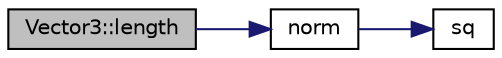 digraph "Vector3::length"
{
 // INTERACTIVE_SVG=YES
  edge [fontname="Helvetica",fontsize="10",labelfontname="Helvetica",labelfontsize="10"];
  node [fontname="Helvetica",fontsize="10",shape=record];
  rankdir="LR";
  Node1 [label="Vector3::length",height=0.2,width=0.4,color="black", fillcolor="grey75", style="filled", fontcolor="black"];
  Node1 -> Node2 [color="midnightblue",fontsize="10",style="solid",fontname="Helvetica"];
  Node2 [label="norm",height=0.2,width=0.4,color="black", fillcolor="white", style="filled",URL="$AP__Math_8h.html#adc76d4a5e5c9ae8cb7ab17b55c40d636"];
  Node2 -> Node3 [color="midnightblue",fontsize="10",style="solid",fontname="Helvetica"];
  Node3 [label="sq",height=0.2,width=0.4,color="black", fillcolor="white", style="filled",URL="$AP__Math_8h.html#a0375e3d67fd3911cacee5c3e1408c0f2"];
}
